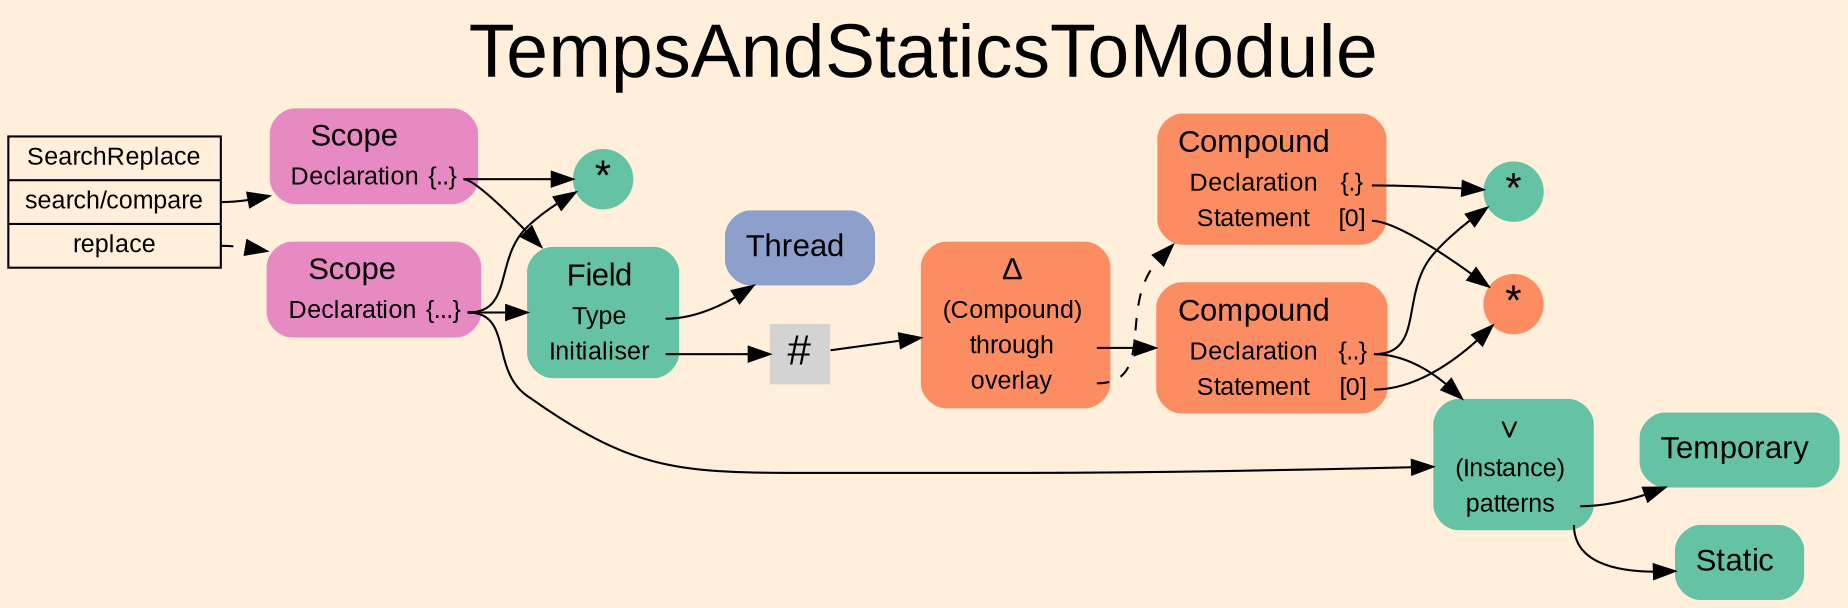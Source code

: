 digraph "TempsAndStaticsToModule" {
label = "TempsAndStaticsToModule"
labelloc = t
fontsize = "36"
graph [
    rankdir = "LR"
    ranksep = 0.3
    bgcolor = antiquewhite1
    color = black
    fontcolor = black
    fontname = "Arial"
];
node [
    fontname = "Arial"
];
edge [
    fontname = "Arial"
];

// -------------------- transformation figure --------------------
"CR#B-4-80" [
    // -------- block CR#B-4-80 ----------
    shape = "record"
    fillcolor = antiquewhite1
    label = "<fixed> SearchReplace | <port0> search/compare | <port1> replace"
    style = "filled"
    fontsize = "12"
    color = black
    fontcolor = black
];

"#B-2-1743" [
    // -------- block #B-2-1743 ----------
    shape = "plaintext"
    fillcolor = "/set28/4"
    label = <<TABLE BORDER="0" CELLBORDER="0" CELLSPACING="0">
     <TR><TD><FONT POINT-SIZE="15.0">Scope</FONT></TD><TD></TD></TR>
     <TR><TD>Declaration</TD><TD PORT="port0">{..}</TD></TR>
    </TABLE>>
    style = "rounded,filled"
    fontsize = "12"
];

"#B-2-1745" [
    // -------- block #B-2-1745 ----------
    shape = "circle"
    fillcolor = "/set28/1"
    label = <*>
    style = "filled"
    fontsize = "20"
    penwidth = 0.0
    fixedsize = true
    width = 0.4
    height = 0.4
];

"#B-2-1751" [
    // -------- block #B-2-1751 ----------
    shape = "plaintext"
    fillcolor = "/set28/1"
    label = <<TABLE BORDER="0" CELLBORDER="0" CELLSPACING="0">
     <TR><TD><FONT POINT-SIZE="15.0">Field</FONT></TD><TD></TD></TR>
     <TR><TD>Type</TD><TD PORT="port0"></TD></TR>
     <TR><TD>Initialiser</TD><TD PORT="port1"></TD></TR>
    </TABLE>>
    style = "rounded,filled"
    fontsize = "12"
];

"#B-2-1752" [
    // -------- block #B-2-1752 ----------
    shape = "plaintext"
    fillcolor = "/set28/3"
    label = <<TABLE BORDER="0" CELLBORDER="0" CELLSPACING="0">
     <TR><TD><FONT POINT-SIZE="15.0">Thread</FONT></TD><TD></TD></TR>
    </TABLE>>
    style = "rounded,filled"
    fontsize = "12"
];

"#B-2-1753" [
    // -------- block #B-2-1753 ----------
    shape = "square"
    label = <#>
    style = "filled"
    fontsize = "20"
    penwidth = 0.0
    fixedsize = true
    width = 0.4
    height = 0.4
];

"#B-2-1756" [
    // -------- block #B-2-1756 ----------
    shape = "plaintext"
    fillcolor = "/set28/2"
    label = <<TABLE BORDER="0" CELLBORDER="0" CELLSPACING="0">
     <TR><TD><FONT POINT-SIZE="15.0">Δ</FONT></TD><TD></TD></TR>
     <TR><TD>(Compound)</TD><TD PORT="port0"></TD></TR>
     <TR><TD>through</TD><TD PORT="port1"></TD></TR>
     <TR><TD>overlay</TD><TD PORT="port2"></TD></TR>
    </TABLE>>
    style = "rounded,filled"
    fontsize = "12"
];

"#B-2-1754" [
    // -------- block #B-2-1754 ----------
    shape = "plaintext"
    fillcolor = "/set28/2"
    label = <<TABLE BORDER="0" CELLBORDER="0" CELLSPACING="0">
     <TR><TD><FONT POINT-SIZE="15.0">Compound</FONT></TD><TD></TD></TR>
     <TR><TD>Declaration</TD><TD PORT="port0">{..}</TD></TR>
     <TR><TD>Statement</TD><TD PORT="port1">[0]</TD></TR>
    </TABLE>>
    style = "rounded,filled"
    fontsize = "12"
];

"#B-2-1746" [
    // -------- block #B-2-1746 ----------
    shape = "circle"
    fillcolor = "/set28/1"
    label = <*>
    style = "filled"
    fontsize = "20"
    penwidth = 0.0
    fixedsize = true
    width = 0.4
    height = 0.4
];

"#B-2-1748" [
    // -------- block #B-2-1748 ----------
    shape = "plaintext"
    fillcolor = "/set28/1"
    label = <<TABLE BORDER="0" CELLBORDER="0" CELLSPACING="0">
     <TR><TD><FONT POINT-SIZE="15.0">∨</FONT></TD><TD></TD></TR>
     <TR><TD>(Instance)</TD><TD PORT="port0"></TD></TR>
     <TR><TD>patterns</TD><TD PORT="port1"></TD></TR>
    </TABLE>>
    style = "rounded,filled"
    fontsize = "12"
];

"#B-2-1749" [
    // -------- block #B-2-1749 ----------
    shape = "plaintext"
    fillcolor = "/set28/1"
    label = <<TABLE BORDER="0" CELLBORDER="0" CELLSPACING="0">
     <TR><TD><FONT POINT-SIZE="15.0">Temporary</FONT></TD><TD></TD></TR>
    </TABLE>>
    style = "rounded,filled"
    fontsize = "12"
];

"#B-2-1750" [
    // -------- block #B-2-1750 ----------
    shape = "plaintext"
    fillcolor = "/set28/1"
    label = <<TABLE BORDER="0" CELLBORDER="0" CELLSPACING="0">
     <TR><TD><FONT POINT-SIZE="15.0">Static</FONT></TD><TD></TD></TR>
    </TABLE>>
    style = "rounded,filled"
    fontsize = "12"
];

"#B-2-1747" [
    // -------- block #B-2-1747 ----------
    shape = "circle"
    fillcolor = "/set28/2"
    label = <*>
    style = "filled"
    fontsize = "20"
    penwidth = 0.0
    fixedsize = true
    width = 0.4
    height = 0.4
];

"#B-2-1755" [
    // -------- block #B-2-1755 ----------
    shape = "plaintext"
    fillcolor = "/set28/2"
    label = <<TABLE BORDER="0" CELLBORDER="0" CELLSPACING="0">
     <TR><TD><FONT POINT-SIZE="15.0">Compound</FONT></TD><TD></TD></TR>
     <TR><TD>Declaration</TD><TD PORT="port0">{.}</TD></TR>
     <TR><TD>Statement</TD><TD PORT="port1">[0]</TD></TR>
    </TABLE>>
    style = "rounded,filled"
    fontsize = "12"
];

"#B-2-1744" [
    // -------- block #B-2-1744 ----------
    shape = "plaintext"
    fillcolor = "/set28/4"
    label = <<TABLE BORDER="0" CELLBORDER="0" CELLSPACING="0">
     <TR><TD><FONT POINT-SIZE="15.0">Scope</FONT></TD><TD></TD></TR>
     <TR><TD>Declaration</TD><TD PORT="port0">{...}</TD></TR>
    </TABLE>>
    style = "rounded,filled"
    fontsize = "12"
];

"CR#B-4-80":port0 -> "#B-2-1743" [
    color = black
    fontcolor = black
];

"CR#B-4-80":port1 -> "#B-2-1744" [
    style="dashed"
    color = black
    fontcolor = black
];

"#B-2-1743":port0 -> "#B-2-1745" [
    color = black
    fontcolor = black
];

"#B-2-1743":port0 -> "#B-2-1751" [
    color = black
    fontcolor = black
];

"#B-2-1751":port0 -> "#B-2-1752" [
    color = black
    fontcolor = black
];

"#B-2-1751":port1 -> "#B-2-1753" [
    color = black
    fontcolor = black
];

"#B-2-1753" -> "#B-2-1756" [
    color = black
    fontcolor = black
];

"#B-2-1756":port1 -> "#B-2-1754" [
    color = black
    fontcolor = black
];

"#B-2-1756":port2 -> "#B-2-1755" [
    style="dashed"
    color = black
    fontcolor = black
];

"#B-2-1754":port0 -> "#B-2-1746" [
    color = black
    fontcolor = black
];

"#B-2-1754":port0 -> "#B-2-1748" [
    color = black
    fontcolor = black
];

"#B-2-1754":port1 -> "#B-2-1747" [
    color = black
    fontcolor = black
];

"#B-2-1748":port1 -> "#B-2-1749" [
    color = black
    fontcolor = black
];

"#B-2-1748":port1 -> "#B-2-1750" [
    color = black
    fontcolor = black
];

"#B-2-1755":port0 -> "#B-2-1746" [
    color = black
    fontcolor = black
];

"#B-2-1755":port1 -> "#B-2-1747" [
    color = black
    fontcolor = black
];

"#B-2-1744":port0 -> "#B-2-1745" [
    color = black
    fontcolor = black
];

"#B-2-1744":port0 -> "#B-2-1751" [
    color = black
    fontcolor = black
];

"#B-2-1744":port0 -> "#B-2-1748" [
    color = black
    fontcolor = black
];


}
